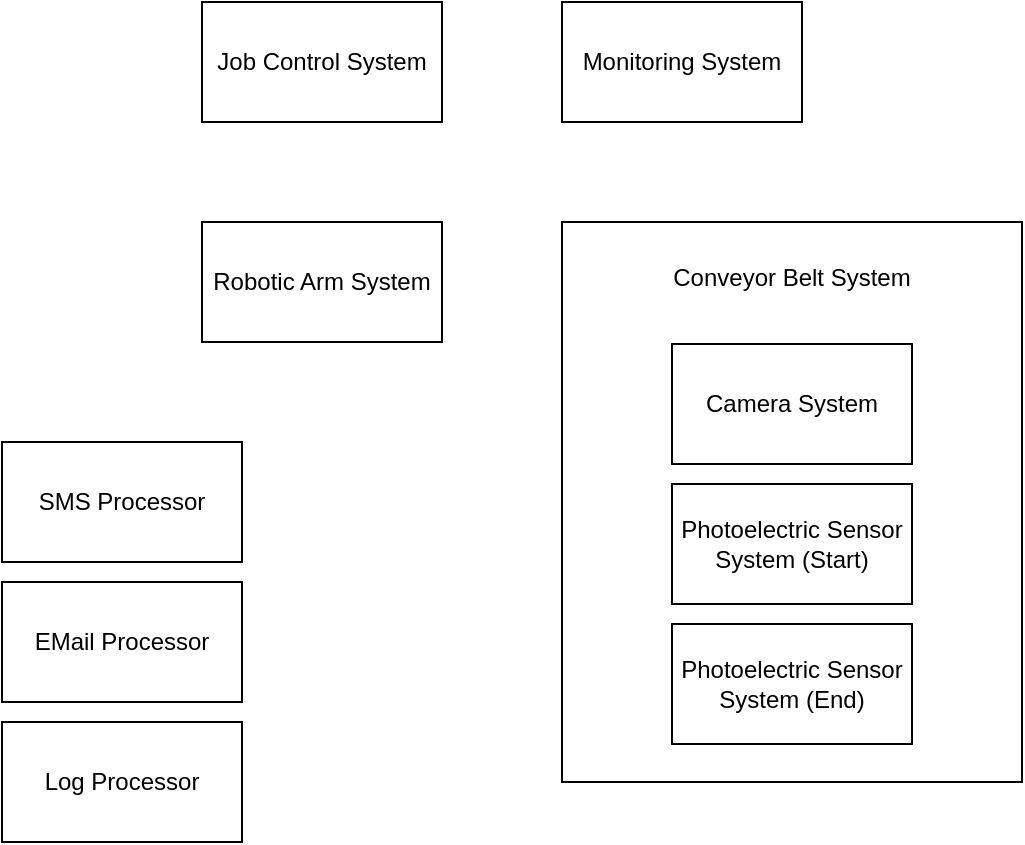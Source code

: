 <mxfile version="24.6.2" type="device">
  <diagram name="Seite-1" id="eeHlrKDaATe0Gx07FJ2X">
    <mxGraphModel dx="936" dy="511" grid="1" gridSize="10" guides="1" tooltips="1" connect="1" arrows="1" fold="1" page="1" pageScale="1" pageWidth="827" pageHeight="1169" math="0" shadow="0">
      <root>
        <mxCell id="0" />
        <mxCell id="1" parent="0" />
        <mxCell id="LB5xCRc0om4zC5dP7ISU-1" value="Job Control System" style="rounded=0;whiteSpace=wrap;html=1;" vertex="1" parent="1">
          <mxGeometry x="190" y="120" width="120" height="60" as="geometry" />
        </mxCell>
        <mxCell id="LB5xCRc0om4zC5dP7ISU-2" value="Monitoring System" style="rounded=0;whiteSpace=wrap;html=1;" vertex="1" parent="1">
          <mxGeometry x="370" y="120" width="120" height="60" as="geometry" />
        </mxCell>
        <mxCell id="LB5xCRc0om4zC5dP7ISU-3" value="Robotic Arm System" style="rounded=0;whiteSpace=wrap;html=1;" vertex="1" parent="1">
          <mxGeometry x="190" y="230" width="120" height="60" as="geometry" />
        </mxCell>
        <mxCell id="LB5xCRc0om4zC5dP7ISU-4" value="&lt;div&gt;&lt;br&gt;&lt;/div&gt;Conveyor Belt System" style="rounded=0;whiteSpace=wrap;html=1;verticalAlign=top;" vertex="1" parent="1">
          <mxGeometry x="370" y="230" width="230" height="280" as="geometry" />
        </mxCell>
        <mxCell id="LB5xCRc0om4zC5dP7ISU-5" value="Camera System" style="rounded=0;whiteSpace=wrap;html=1;" vertex="1" parent="1">
          <mxGeometry x="425" y="291" width="120" height="60" as="geometry" />
        </mxCell>
        <mxCell id="LB5xCRc0om4zC5dP7ISU-6" value="Photoelectric Sensor System (Start)" style="rounded=0;whiteSpace=wrap;html=1;" vertex="1" parent="1">
          <mxGeometry x="425" y="361" width="120" height="60" as="geometry" />
        </mxCell>
        <mxCell id="LB5xCRc0om4zC5dP7ISU-7" value="Photoelectric Sensor System (End)" style="rounded=0;whiteSpace=wrap;html=1;" vertex="1" parent="1">
          <mxGeometry x="425" y="431" width="120" height="60" as="geometry" />
        </mxCell>
        <mxCell id="LB5xCRc0om4zC5dP7ISU-8" value="SMS Processor" style="rounded=0;whiteSpace=wrap;html=1;" vertex="1" parent="1">
          <mxGeometry x="90" y="340" width="120" height="60" as="geometry" />
        </mxCell>
        <mxCell id="LB5xCRc0om4zC5dP7ISU-9" value="EMail Processor" style="rounded=0;whiteSpace=wrap;html=1;" vertex="1" parent="1">
          <mxGeometry x="90" y="410" width="120" height="60" as="geometry" />
        </mxCell>
        <mxCell id="LB5xCRc0om4zC5dP7ISU-10" value="Log Processor" style="rounded=0;whiteSpace=wrap;html=1;" vertex="1" parent="1">
          <mxGeometry x="90" y="480" width="120" height="60" as="geometry" />
        </mxCell>
      </root>
    </mxGraphModel>
  </diagram>
</mxfile>
